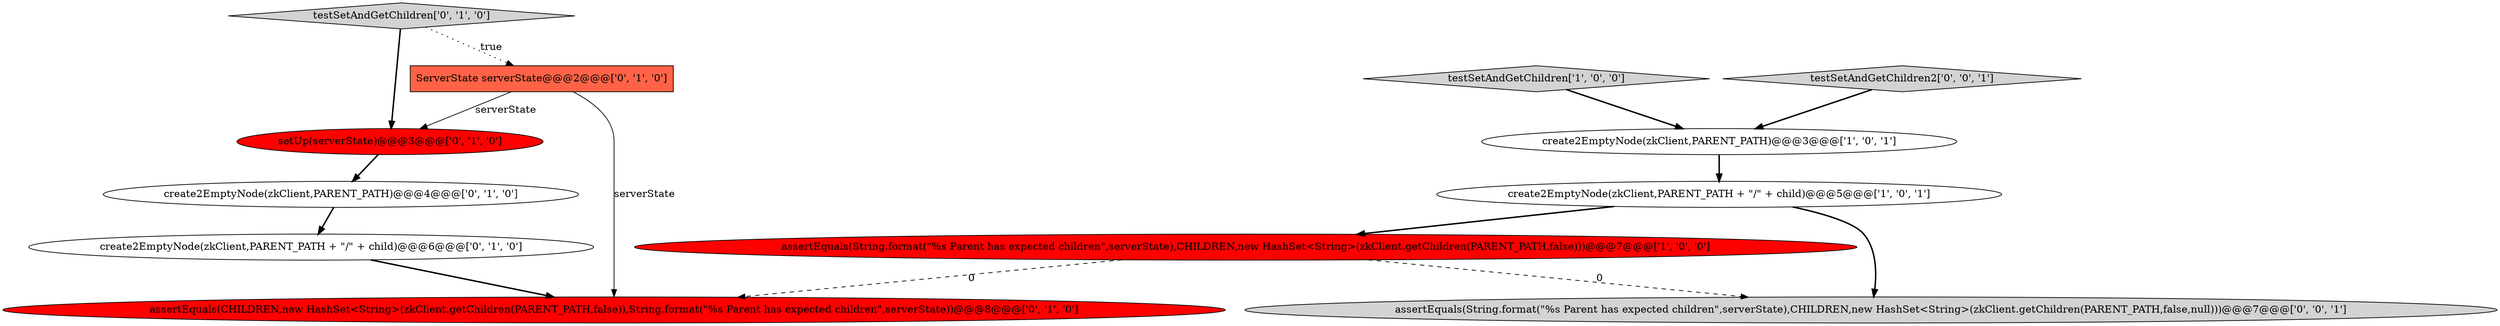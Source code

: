 digraph {
9 [style = filled, label = "create2EmptyNode(zkClient,PARENT_PATH)@@@4@@@['0', '1', '0']", fillcolor = white, shape = ellipse image = "AAA0AAABBB2BBB"];
10 [style = filled, label = "assertEquals(String.format(\"%s Parent has expected children\",serverState),CHILDREN,new HashSet<String>(zkClient.getChildren(PARENT_PATH,false,null)))@@@7@@@['0', '0', '1']", fillcolor = lightgray, shape = ellipse image = "AAA0AAABBB3BBB"];
4 [style = filled, label = "create2EmptyNode(zkClient,PARENT_PATH + \"/\" + child)@@@6@@@['0', '1', '0']", fillcolor = white, shape = ellipse image = "AAA0AAABBB2BBB"];
3 [style = filled, label = "testSetAndGetChildren['1', '0', '0']", fillcolor = lightgray, shape = diamond image = "AAA0AAABBB1BBB"];
1 [style = filled, label = "create2EmptyNode(zkClient,PARENT_PATH + \"/\" + child)@@@5@@@['1', '0', '1']", fillcolor = white, shape = ellipse image = "AAA0AAABBB1BBB"];
0 [style = filled, label = "create2EmptyNode(zkClient,PARENT_PATH)@@@3@@@['1', '0', '1']", fillcolor = white, shape = ellipse image = "AAA0AAABBB1BBB"];
7 [style = filled, label = "assertEquals(CHILDREN,new HashSet<String>(zkClient.getChildren(PARENT_PATH,false)),String.format(\"%s Parent has expected children\",serverState))@@@8@@@['0', '1', '0']", fillcolor = red, shape = ellipse image = "AAA1AAABBB2BBB"];
11 [style = filled, label = "testSetAndGetChildren2['0', '0', '1']", fillcolor = lightgray, shape = diamond image = "AAA0AAABBB3BBB"];
6 [style = filled, label = "ServerState serverState@@@2@@@['0', '1', '0']", fillcolor = tomato, shape = box image = "AAA1AAABBB2BBB"];
8 [style = filled, label = "testSetAndGetChildren['0', '1', '0']", fillcolor = lightgray, shape = diamond image = "AAA0AAABBB2BBB"];
2 [style = filled, label = "assertEquals(String.format(\"%s Parent has expected children\",serverState),CHILDREN,new HashSet<String>(zkClient.getChildren(PARENT_PATH,false)))@@@7@@@['1', '0', '0']", fillcolor = red, shape = ellipse image = "AAA1AAABBB1BBB"];
5 [style = filled, label = "setUp(serverState)@@@3@@@['0', '1', '0']", fillcolor = red, shape = ellipse image = "AAA1AAABBB2BBB"];
6->5 [style = solid, label="serverState"];
1->2 [style = bold, label=""];
11->0 [style = bold, label=""];
8->6 [style = dotted, label="true"];
8->5 [style = bold, label=""];
5->9 [style = bold, label=""];
2->7 [style = dashed, label="0"];
1->10 [style = bold, label=""];
0->1 [style = bold, label=""];
4->7 [style = bold, label=""];
3->0 [style = bold, label=""];
9->4 [style = bold, label=""];
2->10 [style = dashed, label="0"];
6->7 [style = solid, label="serverState"];
}
